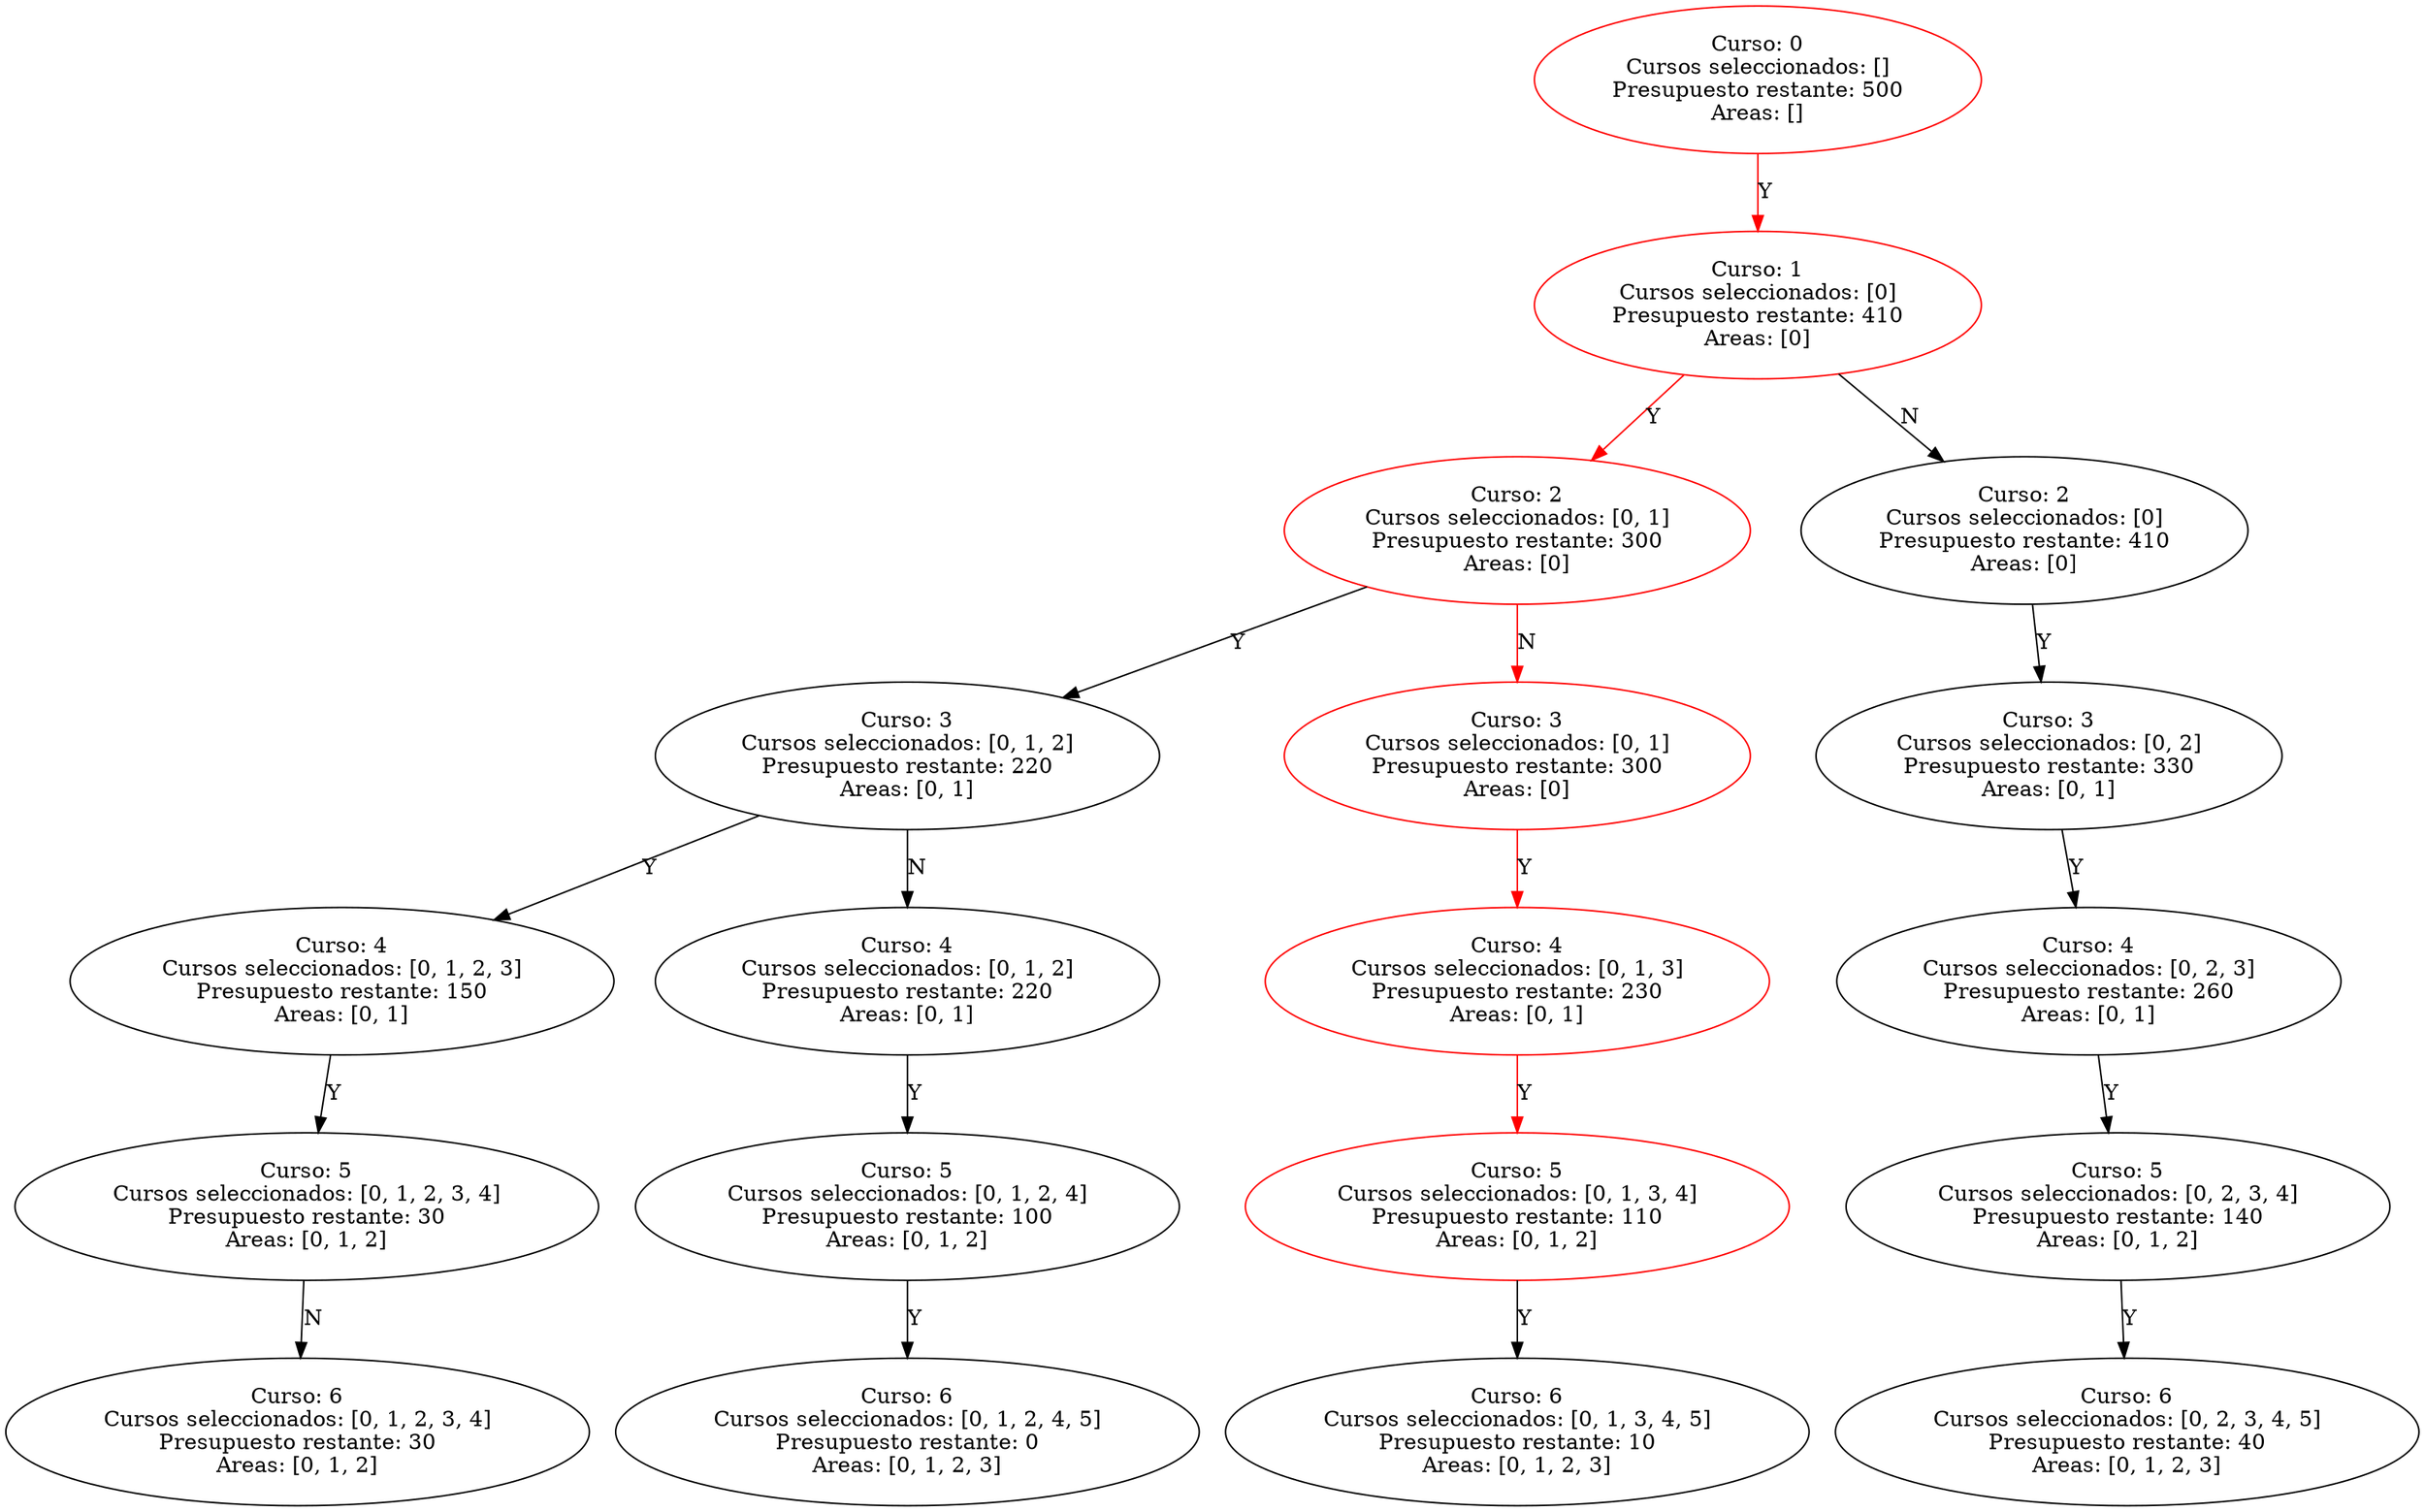 strict digraph G {
  1 [ label="Curso: 5
Cursos seleccionados: [0, 1, 2, 3, 4]
Presupuesto restante: 30
Areas: [0, 1, 2]" ];
  2 [ label="Curso: 6
Cursos seleccionados: [0, 1, 2, 3, 4]
Presupuesto restante: 30
Areas: [0, 1, 2]" ];
  3 [ label="Curso: 4
Cursos seleccionados: [0, 1, 2, 3]
Presupuesto restante: 150
Areas: [0, 1]" ];
  4 [ label="Curso: 3
Cursos seleccionados: [0, 1, 2]
Presupuesto restante: 220
Areas: [0, 1]" ];
  5 [ label="Curso: 5
Cursos seleccionados: [0, 1, 2, 4]
Presupuesto restante: 100
Areas: [0, 1, 2]" ];
  6 [ label="Curso: 6
Cursos seleccionados: [0, 1, 2, 4, 5]
Presupuesto restante: 0
Areas: [0, 1, 2, 3]" ];
  7 [ label="Curso: 4
Cursos seleccionados: [0, 1, 2]
Presupuesto restante: 220
Areas: [0, 1]" ];
  8 [ color="red" label="Curso: 2
Cursos seleccionados: [0, 1]
Presupuesto restante: 300
Areas: [0]" ];
  9 [ color="red" label="Curso: 5
Cursos seleccionados: [0, 1, 3, 4]
Presupuesto restante: 110
Areas: [0, 1, 2]" ];
  10 [ label="Curso: 6
Cursos seleccionados: [0, 1, 3, 4, 5]
Presupuesto restante: 10
Areas: [0, 1, 2, 3]" ];
  11 [ color="red" label="Curso: 4
Cursos seleccionados: [0, 1, 3]
Presupuesto restante: 230
Areas: [0, 1]" ];
  12 [ color="red" label="Curso: 3
Cursos seleccionados: [0, 1]
Presupuesto restante: 300
Areas: [0]" ];
  13 [ color="red" label="Curso: 1
Cursos seleccionados: [0]
Presupuesto restante: 410
Areas: [0]" ];
  14 [ label="Curso: 5
Cursos seleccionados: [0, 2, 3, 4]
Presupuesto restante: 140
Areas: [0, 1, 2]" ];
  15 [ label="Curso: 6
Cursos seleccionados: [0, 2, 3, 4, 5]
Presupuesto restante: 40
Areas: [0, 1, 2, 3]" ];
  16 [ label="Curso: 4
Cursos seleccionados: [0, 2, 3]
Presupuesto restante: 260
Areas: [0, 1]" ];
  17 [ label="Curso: 3
Cursos seleccionados: [0, 2]
Presupuesto restante: 330
Areas: [0, 1]" ];
  18 [ label="Curso: 2
Cursos seleccionados: [0]
Presupuesto restante: 410
Areas: [0]" ];
  19 [ color="red" label="Curso: 0
Cursos seleccionados: []
Presupuesto restante: 500
Areas: []" ];
  1 -> 2 [ label="N" ];
  3 -> 1 [ label="Y" ];
  4 -> 3 [ label="Y" ];
  5 -> 6 [ label="Y" ];
  7 -> 5 [ label="Y" ];
  4 -> 7 [ label="N" ];
  8 -> 4 [ label="Y" ];
  9 -> 10 [ label="Y" ];
  11 -> 9 [ color="red" label="Y" ];
  12 -> 11 [ color="red" label="Y" ];
  8 -> 12 [ color="red" label="N" ];
  13 -> 8 [ color="red" label="Y" ];
  14 -> 15 [ label="Y" ];
  16 -> 14 [ label="Y" ];
  17 -> 16 [ label="Y" ];
  18 -> 17 [ label="Y" ];
  13 -> 18 [ label="N" ];
  19 -> 13 [ color="red" label="Y" ];
}
